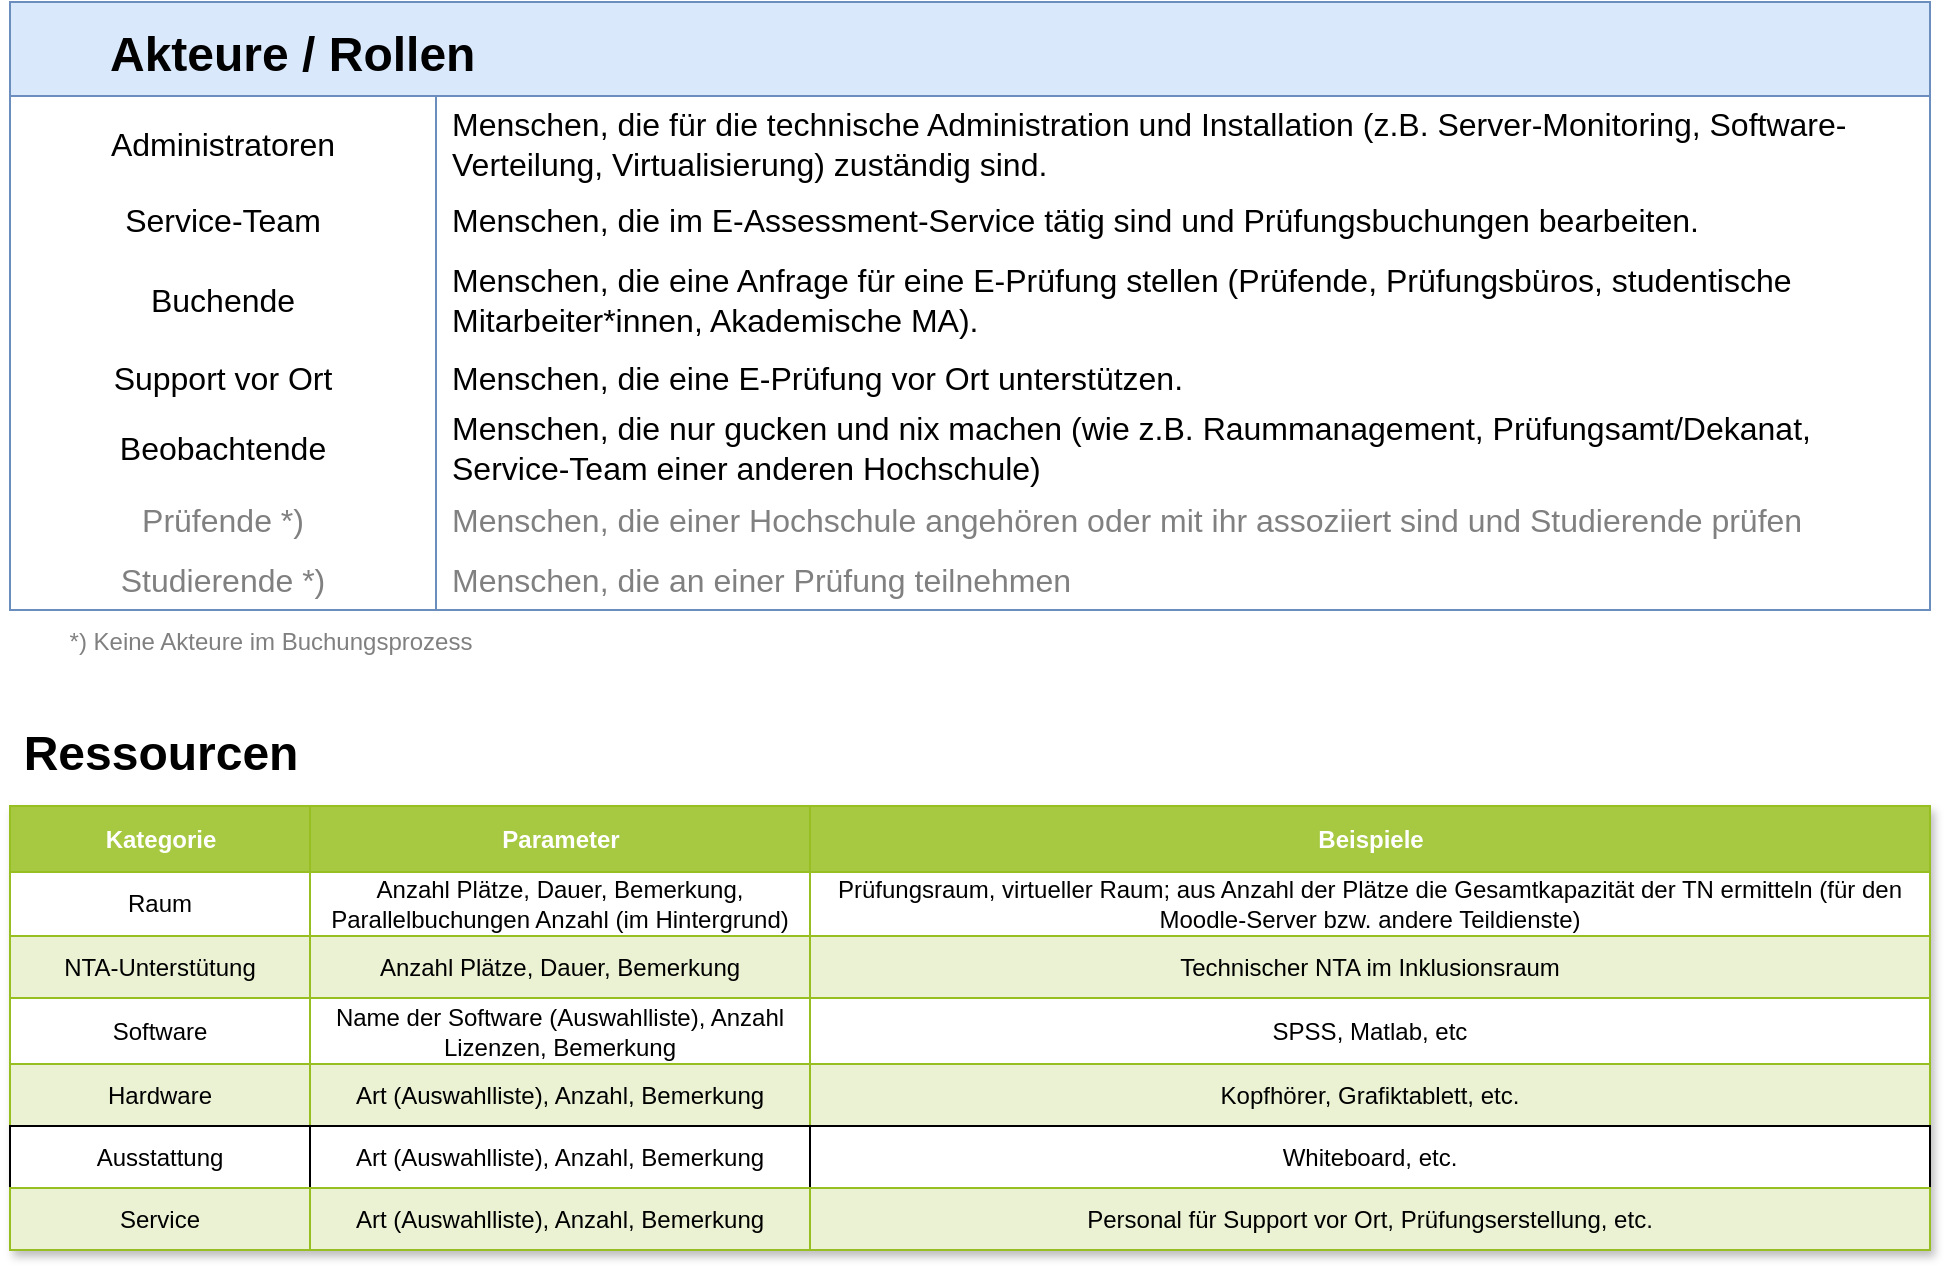 <mxfile version="24.7.7">
  <diagram name="Seite-1" id="ngaqb3xMoZyI-BjdqdxZ">
    <mxGraphModel dx="1658" dy="996" grid="1" gridSize="10" guides="1" tooltips="1" connect="1" arrows="1" fold="1" page="1" pageScale="1" pageWidth="827" pageHeight="1169" math="0" shadow="0">
      <root>
        <mxCell id="0" />
        <mxCell id="1" parent="0" />
        <mxCell id="2kAH8OuJMMJden_yHNVl-6" value="Akteure / Rollen" style="shape=table;startSize=47;container=1;collapsible=0;childLayout=tableLayout;fixedRows=1;rowLines=0;fontStyle=1;strokeColor=#6c8ebf;fontSize=24;fillColor=#dae8fc;align=left;spacingLeft=48;" vertex="1" parent="1">
          <mxGeometry x="40" y="23" width="960" height="304" as="geometry" />
        </mxCell>
        <mxCell id="2kAH8OuJMMJden_yHNVl-7" value="" style="shape=tableRow;horizontal=0;startSize=0;swimlaneHead=0;swimlaneBody=0;top=0;left=0;bottom=0;right=0;collapsible=0;dropTarget=0;fillColor=none;points=[[0,0.5],[1,0.5]];portConstraint=eastwest;strokeColor=inherit;fontSize=16;" vertex="1" parent="2kAH8OuJMMJden_yHNVl-6">
          <mxGeometry y="47" width="960" height="47" as="geometry" />
        </mxCell>
        <mxCell id="2kAH8OuJMMJden_yHNVl-8" value="Administratoren" style="shape=partialRectangle;html=1;whiteSpace=wrap;connectable=0;fillColor=none;top=0;left=0;bottom=0;right=0;overflow=hidden;pointerEvents=1;strokeColor=inherit;fontSize=16;" vertex="1" parent="2kAH8OuJMMJden_yHNVl-7">
          <mxGeometry width="213" height="47" as="geometry">
            <mxRectangle width="213" height="47" as="alternateBounds" />
          </mxGeometry>
        </mxCell>
        <mxCell id="2kAH8OuJMMJden_yHNVl-9" value="Menschen, die für die technische Administration und Installation (z.B. Server-Monitoring, Software-Verteilung, Virtualisierung) zuständig sind." style="shape=partialRectangle;html=1;whiteSpace=wrap;connectable=0;fillColor=none;top=0;left=0;bottom=0;right=0;align=left;spacingLeft=6;overflow=hidden;strokeColor=inherit;fontSize=16;" vertex="1" parent="2kAH8OuJMMJden_yHNVl-7">
          <mxGeometry x="213" width="747" height="47" as="geometry">
            <mxRectangle width="747" height="47" as="alternateBounds" />
          </mxGeometry>
        </mxCell>
        <mxCell id="2kAH8OuJMMJden_yHNVl-10" value="" style="shape=tableRow;horizontal=0;startSize=0;swimlaneHead=0;swimlaneBody=0;top=0;left=0;bottom=0;right=0;collapsible=0;dropTarget=0;fillColor=none;points=[[0,0.5],[1,0.5]];portConstraint=eastwest;strokeColor=inherit;fontSize=16;" vertex="1" parent="2kAH8OuJMMJden_yHNVl-6">
          <mxGeometry y="94" width="960" height="30" as="geometry" />
        </mxCell>
        <mxCell id="2kAH8OuJMMJden_yHNVl-11" value="Service-Team" style="shape=partialRectangle;html=1;whiteSpace=wrap;connectable=0;fillColor=none;top=0;left=0;bottom=0;right=0;overflow=hidden;strokeColor=inherit;fontSize=16;" vertex="1" parent="2kAH8OuJMMJden_yHNVl-10">
          <mxGeometry width="213" height="30" as="geometry">
            <mxRectangle width="213" height="30" as="alternateBounds" />
          </mxGeometry>
        </mxCell>
        <mxCell id="2kAH8OuJMMJden_yHNVl-12" value="Menschen, die im E-Assessment-Service tätig sind und Prüfungsbuchungen bearbeiten." style="shape=partialRectangle;html=1;whiteSpace=wrap;connectable=0;fillColor=none;top=0;left=0;bottom=0;right=0;align=left;spacingLeft=6;overflow=hidden;strokeColor=inherit;fontSize=16;" vertex="1" parent="2kAH8OuJMMJden_yHNVl-10">
          <mxGeometry x="213" width="747" height="30" as="geometry">
            <mxRectangle width="747" height="30" as="alternateBounds" />
          </mxGeometry>
        </mxCell>
        <mxCell id="2kAH8OuJMMJden_yHNVl-13" value="" style="shape=tableRow;horizontal=0;startSize=0;swimlaneHead=0;swimlaneBody=0;top=0;left=0;bottom=0;right=0;collapsible=0;dropTarget=0;fillColor=none;points=[[0,0.5],[1,0.5]];portConstraint=eastwest;strokeColor=inherit;fontSize=16;" vertex="1" parent="2kAH8OuJMMJden_yHNVl-6">
          <mxGeometry y="124" width="960" height="50" as="geometry" />
        </mxCell>
        <mxCell id="2kAH8OuJMMJden_yHNVl-14" value="&lt;div&gt;Buchende&lt;/div&gt;" style="shape=partialRectangle;html=1;whiteSpace=wrap;connectable=0;fillColor=none;top=0;left=0;bottom=0;right=0;overflow=hidden;strokeColor=inherit;fontSize=16;" vertex="1" parent="2kAH8OuJMMJden_yHNVl-13">
          <mxGeometry width="213" height="50" as="geometry">
            <mxRectangle width="213" height="50" as="alternateBounds" />
          </mxGeometry>
        </mxCell>
        <mxCell id="2kAH8OuJMMJden_yHNVl-15" value="Menschen, die eine Anfrage für eine E-Prüfung stellen (Prüfende, Prüfungsbüros, studentische Mitarbeiter*innen, Akademische MA)." style="shape=partialRectangle;html=1;whiteSpace=wrap;connectable=0;fillColor=none;top=0;left=0;bottom=0;right=0;align=left;spacingLeft=6;overflow=hidden;strokeColor=inherit;fontSize=16;" vertex="1" parent="2kAH8OuJMMJden_yHNVl-13">
          <mxGeometry x="213" width="747" height="50" as="geometry">
            <mxRectangle width="747" height="50" as="alternateBounds" />
          </mxGeometry>
        </mxCell>
        <mxCell id="2kAH8OuJMMJden_yHNVl-25" style="shape=tableRow;horizontal=0;startSize=0;swimlaneHead=0;swimlaneBody=0;top=0;left=0;bottom=0;right=0;collapsible=0;dropTarget=0;fillColor=none;points=[[0,0.5],[1,0.5]];portConstraint=eastwest;strokeColor=inherit;fontSize=16;" vertex="1" parent="2kAH8OuJMMJden_yHNVl-6">
          <mxGeometry y="174" width="960" height="27" as="geometry" />
        </mxCell>
        <mxCell id="2kAH8OuJMMJden_yHNVl-26" value="Support vor Ort" style="shape=partialRectangle;html=1;whiteSpace=wrap;connectable=0;fillColor=none;top=0;left=0;bottom=0;right=0;overflow=hidden;strokeColor=inherit;fontSize=16;" vertex="1" parent="2kAH8OuJMMJden_yHNVl-25">
          <mxGeometry width="213" height="27" as="geometry">
            <mxRectangle width="213" height="27" as="alternateBounds" />
          </mxGeometry>
        </mxCell>
        <mxCell id="2kAH8OuJMMJden_yHNVl-27" value="Menschen, die eine E-Prüfung vor Ort unterstützen.&lt;span style=&quot;white-space: pre;&quot;&gt;&#x9;&lt;/span&gt;" style="shape=partialRectangle;html=1;whiteSpace=wrap;connectable=0;fillColor=none;top=0;left=0;bottom=0;right=0;align=left;spacingLeft=6;overflow=hidden;strokeColor=inherit;fontSize=16;" vertex="1" parent="2kAH8OuJMMJden_yHNVl-25">
          <mxGeometry x="213" width="747" height="27" as="geometry">
            <mxRectangle width="747" height="27" as="alternateBounds" />
          </mxGeometry>
        </mxCell>
        <mxCell id="2kAH8OuJMMJden_yHNVl-22" style="shape=tableRow;horizontal=0;startSize=0;swimlaneHead=0;swimlaneBody=0;top=0;left=0;bottom=0;right=0;collapsible=0;dropTarget=0;fillColor=none;points=[[0,0.5],[1,0.5]];portConstraint=eastwest;strokeColor=inherit;fontSize=16;" vertex="1" parent="2kAH8OuJMMJden_yHNVl-6">
          <mxGeometry y="201" width="960" height="43" as="geometry" />
        </mxCell>
        <mxCell id="2kAH8OuJMMJden_yHNVl-23" value="Beobachtende" style="shape=partialRectangle;html=1;whiteSpace=wrap;connectable=0;fillColor=none;top=0;left=0;bottom=0;right=0;overflow=hidden;strokeColor=inherit;fontSize=16;" vertex="1" parent="2kAH8OuJMMJden_yHNVl-22">
          <mxGeometry width="213" height="43" as="geometry">
            <mxRectangle width="213" height="43" as="alternateBounds" />
          </mxGeometry>
        </mxCell>
        <mxCell id="2kAH8OuJMMJden_yHNVl-24" value="Menschen, die nur gucken und nix machen (wie z.B. Raummanagement, Prüfungsamt/Dekanat, Service-Team einer anderen Hochschule)" style="shape=partialRectangle;html=1;whiteSpace=wrap;connectable=0;fillColor=none;top=0;left=0;bottom=0;right=0;align=left;spacingLeft=6;overflow=hidden;strokeColor=inherit;fontSize=16;" vertex="1" parent="2kAH8OuJMMJden_yHNVl-22">
          <mxGeometry x="213" width="747" height="43" as="geometry">
            <mxRectangle width="747" height="43" as="alternateBounds" />
          </mxGeometry>
        </mxCell>
        <mxCell id="2kAH8OuJMMJden_yHNVl-19" style="shape=tableRow;horizontal=0;startSize=0;swimlaneHead=0;swimlaneBody=0;top=0;left=0;bottom=0;right=0;collapsible=0;dropTarget=0;fillColor=none;points=[[0,0.5],[1,0.5]];portConstraint=eastwest;strokeColor=inherit;fontSize=16;" vertex="1" parent="2kAH8OuJMMJden_yHNVl-6">
          <mxGeometry y="244" width="960" height="30" as="geometry" />
        </mxCell>
        <mxCell id="2kAH8OuJMMJden_yHNVl-20" value="&lt;font color=&quot;#808080&quot;&gt;Prüfende *)&lt;/font&gt;" style="shape=partialRectangle;html=1;whiteSpace=wrap;connectable=0;fillColor=none;top=0;left=0;bottom=0;right=0;overflow=hidden;strokeColor=inherit;fontSize=16;" vertex="1" parent="2kAH8OuJMMJden_yHNVl-19">
          <mxGeometry width="213" height="30" as="geometry">
            <mxRectangle width="213" height="30" as="alternateBounds" />
          </mxGeometry>
        </mxCell>
        <mxCell id="2kAH8OuJMMJden_yHNVl-21" value="&lt;font color=&quot;#808080&quot;&gt;Menschen, die einer Hochschule angehören oder mit ihr assoziiert sind und Studierende prüfen&lt;/font&gt;" style="shape=partialRectangle;html=1;whiteSpace=wrap;connectable=0;fillColor=none;top=0;left=0;bottom=0;right=0;align=left;spacingLeft=6;overflow=hidden;strokeColor=inherit;fontSize=16;" vertex="1" parent="2kAH8OuJMMJden_yHNVl-19">
          <mxGeometry x="213" width="747" height="30" as="geometry">
            <mxRectangle width="747" height="30" as="alternateBounds" />
          </mxGeometry>
        </mxCell>
        <mxCell id="2kAH8OuJMMJden_yHNVl-16" style="shape=tableRow;horizontal=0;startSize=0;swimlaneHead=0;swimlaneBody=0;top=0;left=0;bottom=0;right=0;collapsible=0;dropTarget=0;fillColor=none;points=[[0,0.5],[1,0.5]];portConstraint=eastwest;strokeColor=inherit;fontSize=16;" vertex="1" parent="2kAH8OuJMMJden_yHNVl-6">
          <mxGeometry y="274" width="960" height="30" as="geometry" />
        </mxCell>
        <mxCell id="2kAH8OuJMMJden_yHNVl-17" value="&lt;font color=&quot;#808080&quot;&gt;Studierende *)&lt;br&gt;&lt;/font&gt;" style="shape=partialRectangle;html=1;whiteSpace=wrap;connectable=0;fillColor=none;top=0;left=0;bottom=0;right=0;overflow=hidden;strokeColor=inherit;fontSize=16;" vertex="1" parent="2kAH8OuJMMJden_yHNVl-16">
          <mxGeometry width="213" height="30" as="geometry">
            <mxRectangle width="213" height="30" as="alternateBounds" />
          </mxGeometry>
        </mxCell>
        <mxCell id="2kAH8OuJMMJden_yHNVl-18" value="&lt;font color=&quot;#808080&quot;&gt;Menschen, die an einer Prüfung teilnehmen&lt;/font&gt;" style="shape=partialRectangle;html=1;whiteSpace=wrap;connectable=0;fillColor=none;top=0;left=0;bottom=0;right=0;align=left;spacingLeft=6;overflow=hidden;strokeColor=inherit;fontSize=16;" vertex="1" parent="2kAH8OuJMMJden_yHNVl-16">
          <mxGeometry x="213" width="747" height="30" as="geometry">
            <mxRectangle width="747" height="30" as="alternateBounds" />
          </mxGeometry>
        </mxCell>
        <mxCell id="2kAH8OuJMMJden_yHNVl-28" value="Assets" style="childLayout=tableLayout;recursiveResize=0;strokeColor=#98bf21;fillColor=#A7C942;shadow=1;" vertex="1" parent="1">
          <mxGeometry x="40" y="425" width="960" height="222" as="geometry" />
        </mxCell>
        <mxCell id="2kAH8OuJMMJden_yHNVl-29" style="shape=tableRow;horizontal=0;startSize=0;swimlaneHead=0;swimlaneBody=0;top=0;left=0;bottom=0;right=0;dropTarget=0;collapsible=0;recursiveResize=0;expand=0;fontStyle=0;strokeColor=inherit;fillColor=#ffffff;" vertex="1" parent="2kAH8OuJMMJden_yHNVl-28">
          <mxGeometry width="960" height="33" as="geometry" />
        </mxCell>
        <mxCell id="2kAH8OuJMMJden_yHNVl-30" value="Kategorie" style="connectable=0;recursiveResize=0;strokeColor=inherit;fillColor=#A7C942;align=center;fontStyle=1;fontColor=#FFFFFF;html=1;" vertex="1" parent="2kAH8OuJMMJden_yHNVl-29">
          <mxGeometry width="150" height="33" as="geometry">
            <mxRectangle width="150" height="33" as="alternateBounds" />
          </mxGeometry>
        </mxCell>
        <mxCell id="2kAH8OuJMMJden_yHNVl-31" value="Parameter" style="connectable=0;recursiveResize=0;strokeColor=inherit;fillColor=#A7C942;align=center;fontStyle=1;fontColor=#FFFFFF;html=1;" vertex="1" parent="2kAH8OuJMMJden_yHNVl-29">
          <mxGeometry x="150" width="250" height="33" as="geometry">
            <mxRectangle width="250" height="33" as="alternateBounds" />
          </mxGeometry>
        </mxCell>
        <mxCell id="2kAH8OuJMMJden_yHNVl-32" value="Beispiele" style="connectable=0;recursiveResize=0;strokeColor=inherit;fillColor=#A7C942;align=center;fontStyle=1;fontColor=#FFFFFF;html=1;" vertex="1" parent="2kAH8OuJMMJden_yHNVl-29">
          <mxGeometry x="400" width="560" height="33" as="geometry">
            <mxRectangle width="560" height="33" as="alternateBounds" />
          </mxGeometry>
        </mxCell>
        <mxCell id="2kAH8OuJMMJden_yHNVl-33" value="" style="shape=tableRow;horizontal=0;startSize=0;swimlaneHead=0;swimlaneBody=0;top=0;left=0;bottom=0;right=0;dropTarget=0;collapsible=0;recursiveResize=0;expand=0;fontStyle=0;strokeColor=inherit;fillColor=#ffffff;" vertex="1" parent="2kAH8OuJMMJden_yHNVl-28">
          <mxGeometry y="33" width="960" height="32" as="geometry" />
        </mxCell>
        <mxCell id="2kAH8OuJMMJden_yHNVl-34" value="&lt;div&gt;Raum&lt;/div&gt;" style="connectable=0;recursiveResize=0;strokeColor=inherit;fillColor=inherit;align=center;whiteSpace=wrap;html=1;" vertex="1" parent="2kAH8OuJMMJden_yHNVl-33">
          <mxGeometry width="150" height="32" as="geometry">
            <mxRectangle width="150" height="32" as="alternateBounds" />
          </mxGeometry>
        </mxCell>
        <mxCell id="2kAH8OuJMMJden_yHNVl-35" value="Anzahl Plätze, Dauer, Bemerkung, Parallelbuchungen Anzahl (im Hintergrund)" style="connectable=0;recursiveResize=0;strokeColor=inherit;fillColor=inherit;align=center;whiteSpace=wrap;html=1;" vertex="1" parent="2kAH8OuJMMJden_yHNVl-33">
          <mxGeometry x="150" width="250" height="32" as="geometry">
            <mxRectangle width="250" height="32" as="alternateBounds" />
          </mxGeometry>
        </mxCell>
        <mxCell id="2kAH8OuJMMJden_yHNVl-36" value="Prüfungsraum, virtueller Raum; aus Anzahl der Plätze die Gesamtkapazität der TN ermitteln (für den Moodle-Server bzw. andere Teildienste)" style="connectable=0;recursiveResize=0;strokeColor=inherit;fillColor=inherit;align=center;whiteSpace=wrap;html=1;" vertex="1" parent="2kAH8OuJMMJden_yHNVl-33">
          <mxGeometry x="400" width="560" height="32" as="geometry">
            <mxRectangle width="560" height="32" as="alternateBounds" />
          </mxGeometry>
        </mxCell>
        <mxCell id="2kAH8OuJMMJden_yHNVl-37" value="" style="shape=tableRow;horizontal=0;startSize=0;swimlaneHead=0;swimlaneBody=0;top=0;left=0;bottom=0;right=0;dropTarget=0;collapsible=0;recursiveResize=0;expand=0;fontStyle=1;strokeColor=inherit;fillColor=#EAF2D3;" vertex="1" parent="2kAH8OuJMMJden_yHNVl-28">
          <mxGeometry y="65" width="960" height="31" as="geometry" />
        </mxCell>
        <mxCell id="2kAH8OuJMMJden_yHNVl-38" value="NTA-Unterstütung" style="connectable=0;recursiveResize=0;strokeColor=inherit;fillColor=inherit;whiteSpace=wrap;html=1;" vertex="1" parent="2kAH8OuJMMJden_yHNVl-37">
          <mxGeometry width="150" height="31" as="geometry">
            <mxRectangle width="150" height="31" as="alternateBounds" />
          </mxGeometry>
        </mxCell>
        <mxCell id="2kAH8OuJMMJden_yHNVl-39" value="Anzahl Plätze, Dauer, Bemerkung" style="connectable=0;recursiveResize=0;strokeColor=inherit;fillColor=inherit;whiteSpace=wrap;html=1;" vertex="1" parent="2kAH8OuJMMJden_yHNVl-37">
          <mxGeometry x="150" width="250" height="31" as="geometry">
            <mxRectangle width="250" height="31" as="alternateBounds" />
          </mxGeometry>
        </mxCell>
        <mxCell id="2kAH8OuJMMJden_yHNVl-40" value="Technischer NTA im Inklusionsraum" style="connectable=0;recursiveResize=0;strokeColor=inherit;fillColor=inherit;whiteSpace=wrap;html=1;" vertex="1" parent="2kAH8OuJMMJden_yHNVl-37">
          <mxGeometry x="400" width="560" height="31" as="geometry">
            <mxRectangle width="560" height="31" as="alternateBounds" />
          </mxGeometry>
        </mxCell>
        <mxCell id="2kAH8OuJMMJden_yHNVl-41" value="" style="shape=tableRow;horizontal=0;startSize=0;swimlaneHead=0;swimlaneBody=0;top=0;left=0;bottom=0;right=0;dropTarget=0;collapsible=0;recursiveResize=0;expand=0;fontStyle=0;strokeColor=inherit;fillColor=#ffffff;" vertex="1" parent="2kAH8OuJMMJden_yHNVl-28">
          <mxGeometry y="96" width="960" height="33" as="geometry" />
        </mxCell>
        <mxCell id="2kAH8OuJMMJden_yHNVl-42" value="Software" style="connectable=0;recursiveResize=0;strokeColor=inherit;fillColor=inherit;fontStyle=0;align=center;whiteSpace=wrap;html=1;" vertex="1" parent="2kAH8OuJMMJden_yHNVl-41">
          <mxGeometry width="150" height="33" as="geometry">
            <mxRectangle width="150" height="33" as="alternateBounds" />
          </mxGeometry>
        </mxCell>
        <mxCell id="2kAH8OuJMMJden_yHNVl-43" value="Name der Software (Auswahlliste), Anzahl Lizenzen, Bemerkung" style="connectable=0;recursiveResize=0;strokeColor=inherit;fillColor=inherit;fontStyle=0;align=center;whiteSpace=wrap;html=1;" vertex="1" parent="2kAH8OuJMMJden_yHNVl-41">
          <mxGeometry x="150" width="250" height="33" as="geometry">
            <mxRectangle width="250" height="33" as="alternateBounds" />
          </mxGeometry>
        </mxCell>
        <mxCell id="2kAH8OuJMMJden_yHNVl-44" value="SPSS, Matlab, etc" style="connectable=0;recursiveResize=0;strokeColor=inherit;fillColor=inherit;fontStyle=0;align=center;whiteSpace=wrap;html=1;" vertex="1" parent="2kAH8OuJMMJden_yHNVl-41">
          <mxGeometry x="400" width="560" height="33" as="geometry">
            <mxRectangle width="560" height="33" as="alternateBounds" />
          </mxGeometry>
        </mxCell>
        <mxCell id="2kAH8OuJMMJden_yHNVl-45" value="" style="shape=tableRow;horizontal=0;startSize=0;swimlaneHead=0;swimlaneBody=0;top=0;left=0;bottom=0;right=0;dropTarget=0;collapsible=0;recursiveResize=0;expand=0;fontStyle=1;strokeColor=inherit;fillColor=#EAF2D3;" vertex="1" parent="2kAH8OuJMMJden_yHNVl-28">
          <mxGeometry y="129" width="960" height="31" as="geometry" />
        </mxCell>
        <mxCell id="2kAH8OuJMMJden_yHNVl-46" value="Hardware" style="connectable=0;recursiveResize=0;strokeColor=inherit;fillColor=inherit;whiteSpace=wrap;html=1;" vertex="1" parent="2kAH8OuJMMJden_yHNVl-45">
          <mxGeometry width="150" height="31" as="geometry">
            <mxRectangle width="150" height="31" as="alternateBounds" />
          </mxGeometry>
        </mxCell>
        <mxCell id="2kAH8OuJMMJden_yHNVl-47" value="Art (Auswahlliste), Anzahl, Bemerkung" style="connectable=0;recursiveResize=0;strokeColor=inherit;fillColor=inherit;whiteSpace=wrap;html=1;" vertex="1" parent="2kAH8OuJMMJden_yHNVl-45">
          <mxGeometry x="150" width="250" height="31" as="geometry">
            <mxRectangle width="250" height="31" as="alternateBounds" />
          </mxGeometry>
        </mxCell>
        <mxCell id="2kAH8OuJMMJden_yHNVl-48" value="Kopfhörer, Grafiktablett, etc." style="connectable=0;recursiveResize=0;strokeColor=inherit;fillColor=inherit;whiteSpace=wrap;html=1;" vertex="1" parent="2kAH8OuJMMJden_yHNVl-45">
          <mxGeometry x="400" width="560" height="31" as="geometry">
            <mxRectangle width="560" height="31" as="alternateBounds" />
          </mxGeometry>
        </mxCell>
        <mxCell id="2kAH8OuJMMJden_yHNVl-54" style="shape=tableRow;horizontal=0;startSize=0;swimlaneHead=0;swimlaneBody=0;top=0;left=0;bottom=0;right=0;dropTarget=0;collapsible=0;recursiveResize=0;expand=0;fontStyle=1;strokeColor=inherit;fillColor=#EAF2D3;" vertex="1" parent="2kAH8OuJMMJden_yHNVl-28">
          <mxGeometry y="160" width="960" height="31" as="geometry" />
        </mxCell>
        <mxCell id="2kAH8OuJMMJden_yHNVl-55" value="Ausstattung" style="connectable=0;recursiveResize=0;whiteSpace=wrap;html=1;" vertex="1" parent="2kAH8OuJMMJden_yHNVl-54">
          <mxGeometry width="150" height="31" as="geometry">
            <mxRectangle width="150" height="31" as="alternateBounds" />
          </mxGeometry>
        </mxCell>
        <mxCell id="2kAH8OuJMMJden_yHNVl-56" value="Art (Auswahlliste), Anzahl, Bemerkung" style="connectable=0;recursiveResize=0;whiteSpace=wrap;html=1;" vertex="1" parent="2kAH8OuJMMJden_yHNVl-54">
          <mxGeometry x="150" width="250" height="31" as="geometry">
            <mxRectangle width="250" height="31" as="alternateBounds" />
          </mxGeometry>
        </mxCell>
        <mxCell id="2kAH8OuJMMJden_yHNVl-57" value="Whiteboard, etc." style="connectable=0;recursiveResize=0;whiteSpace=wrap;html=1;" vertex="1" parent="2kAH8OuJMMJden_yHNVl-54">
          <mxGeometry x="400" width="560" height="31" as="geometry">
            <mxRectangle width="560" height="31" as="alternateBounds" />
          </mxGeometry>
        </mxCell>
        <mxCell id="2kAH8OuJMMJden_yHNVl-50" style="shape=tableRow;horizontal=0;startSize=0;swimlaneHead=0;swimlaneBody=0;top=0;left=0;bottom=0;right=0;dropTarget=0;collapsible=0;recursiveResize=0;expand=0;fontStyle=1;strokeColor=inherit;fillColor=#EAF2D3;" vertex="1" parent="2kAH8OuJMMJden_yHNVl-28">
          <mxGeometry y="191" width="960" height="31" as="geometry" />
        </mxCell>
        <mxCell id="2kAH8OuJMMJden_yHNVl-51" value="Service" style="connectable=0;recursiveResize=0;strokeColor=inherit;fillColor=inherit;whiteSpace=wrap;html=1;" vertex="1" parent="2kAH8OuJMMJden_yHNVl-50">
          <mxGeometry width="150" height="31" as="geometry">
            <mxRectangle width="150" height="31" as="alternateBounds" />
          </mxGeometry>
        </mxCell>
        <mxCell id="2kAH8OuJMMJden_yHNVl-52" value="Art (Auswahlliste), Anzahl, Bemerkung" style="connectable=0;recursiveResize=0;strokeColor=inherit;fillColor=inherit;whiteSpace=wrap;html=1;" vertex="1" parent="2kAH8OuJMMJden_yHNVl-50">
          <mxGeometry x="150" width="250" height="31" as="geometry">
            <mxRectangle width="250" height="31" as="alternateBounds" />
          </mxGeometry>
        </mxCell>
        <mxCell id="2kAH8OuJMMJden_yHNVl-53" value="Personal für Support vor Ort, Prüfungserstellung, etc." style="connectable=0;recursiveResize=0;strokeColor=inherit;fillColor=inherit;whiteSpace=wrap;html=1;" vertex="1" parent="2kAH8OuJMMJden_yHNVl-50">
          <mxGeometry x="400" width="560" height="31" as="geometry">
            <mxRectangle width="560" height="31" as="alternateBounds" />
          </mxGeometry>
        </mxCell>
        <mxCell id="2kAH8OuJMMJden_yHNVl-49" value="&lt;div style=&quot;font-size: 24px;&quot;&gt;Ressourcen&lt;/div&gt;" style="text;html=1;align=center;verticalAlign=middle;resizable=0;points=[];autosize=1;strokeColor=none;fillColor=none;fontSize=24;fontStyle=1" vertex="1" parent="1">
          <mxGeometry x="40" y="379" width="150" height="40" as="geometry" />
        </mxCell>
        <mxCell id="2kAH8OuJMMJden_yHNVl-58" value="&lt;font color=&quot;#808080&quot;&gt;*) Keine Akteure im Buchungsprozess&lt;/font&gt;" style="text;html=1;align=center;verticalAlign=middle;resizable=0;points=[];autosize=1;strokeColor=none;fillColor=none;" vertex="1" parent="1">
          <mxGeometry x="55" y="328" width="230" height="30" as="geometry" />
        </mxCell>
      </root>
    </mxGraphModel>
  </diagram>
</mxfile>
